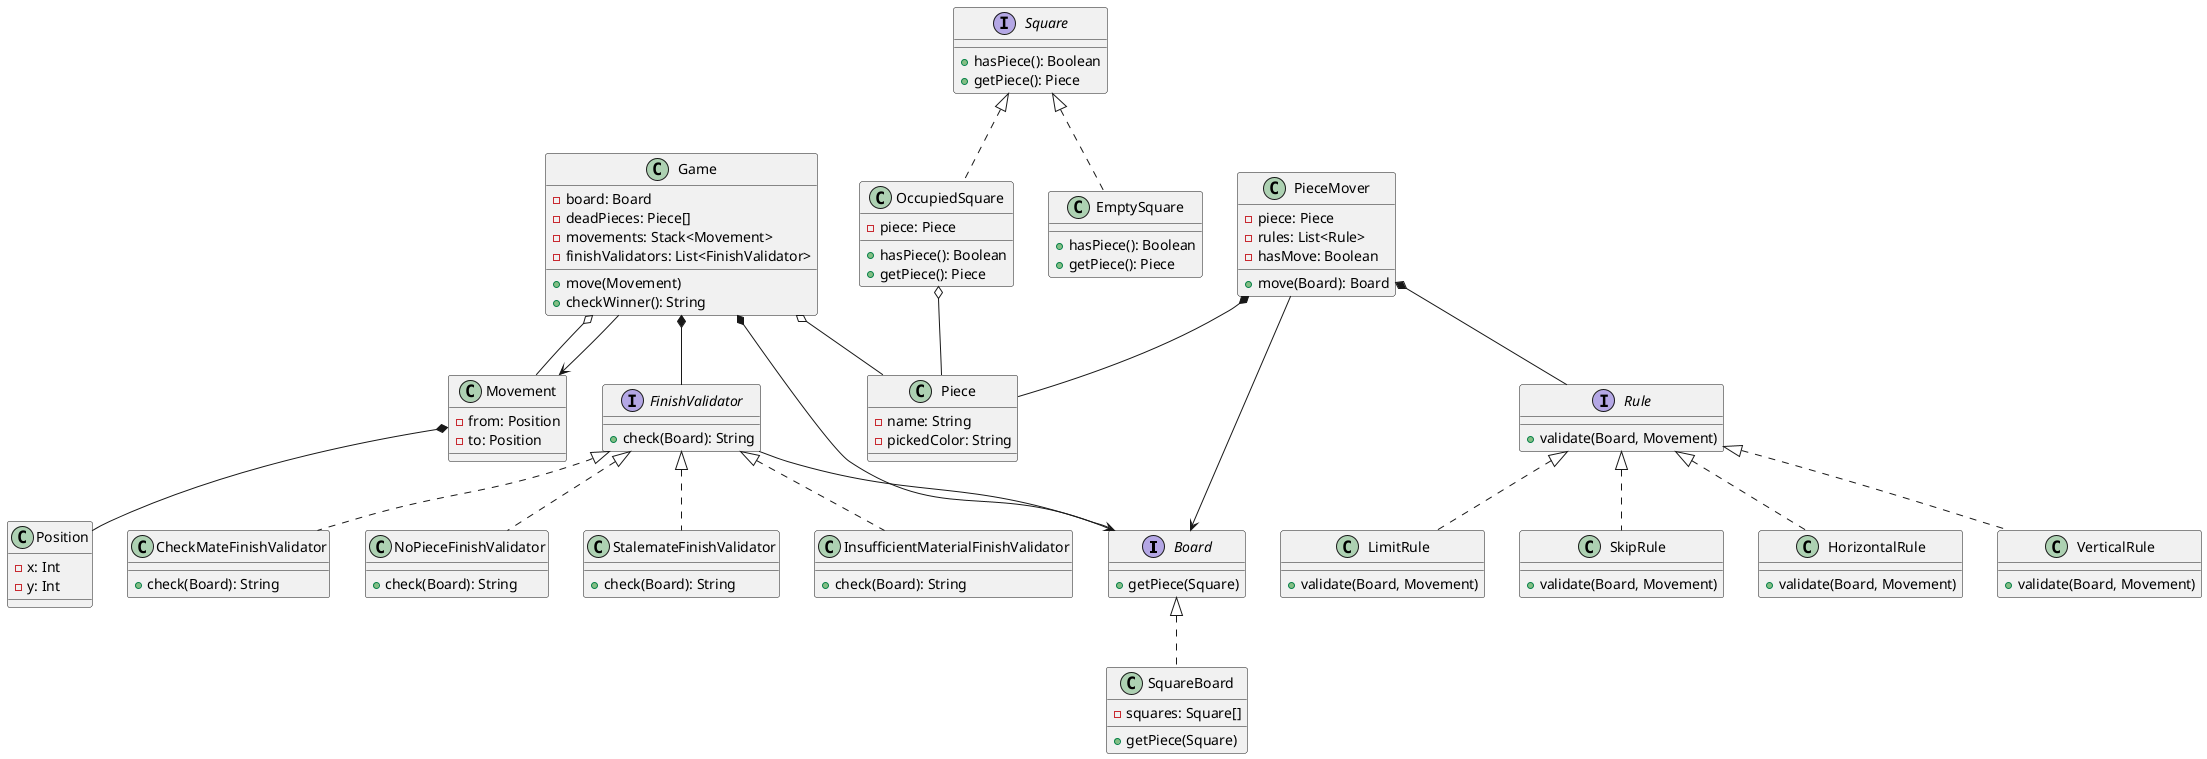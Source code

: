 @startuml chess
    interface Board {
        + getPiece(Square)
    }

    class SquareBoard implements Board{
        - squares: Square[]
        + getPiece(Square)
    }

    interface Square {
        + hasPiece(): Boolean
        + getPiece(): Piece
    }

    class OccupiedSquare implements Square{
        - piece: Piece
        + hasPiece(): Boolean
        + getPiece(): Piece
    }

    OccupiedSquare o-- Piece

    'Get piece => Error'
    class EmptySquare implements Square{
        + hasPiece(): Boolean
        + getPiece(): Piece
    }

    class Piece {
        - name: String
        - pickedColor: String
    }

    interface Rule {
        + validate(Board, Movement)
    }

    class HorizontalRule implements Rule{
        + validate(Board, Movement)
    }

    class VerticalRule implements Rule{
        + validate(Board, Movement)
    }

    class LimitRule implements Rule{
        + validate(Board, Movement)
    }

    class SkipRule implements Rule{
        + validate(Board, Movement)
    }

    class Game {
        - board: Board
        - deadPieces: Piece[]
        - movements: Stack<Movement>
        - finishValidators: List<FinishValidator>
        + move(Movement)
        + checkWinner(): String
    }
    Game *-- Board
    Game o-- Piece
    Game o-- Movement
    Game *-- FinishValidator
    Game --> Movement

    interface FinishValidator {
        + check(Board): String
    }

    FinishValidator --> Board

    class CheckMateFinishValidator implements FinishValidator{
        + check(Board): String
    }

    class NoPieceFinishValidator implements FinishValidator {
        + check(Board): String
    }

    class StalemateFinishValidator implements FinishValidator {
            + check(Board): String
    }

    /'King vs King or King vs (King + Bishop | Knight)
    or King vs (King + 2 Knights) or
    King + Minor Piece vs King + Minor Piece  '/
    class InsufficientMaterialFinishValidator implements FinishValidator {
            + check(Board): String
    }

    class Movement {
        - from: Position
        - to: Position
    }

    Movement *-- Position

   class Position {
       - x: Int
       - y: Int
   }

   class PieceMover {
       - piece: Piece
       - rules: List<Rule>
       - hasMove: Boolean
       + move(Board): Board
   }

   PieceMover *-- Piece
   PieceMover *-- Rule
   PieceMover --> Board

@enduml